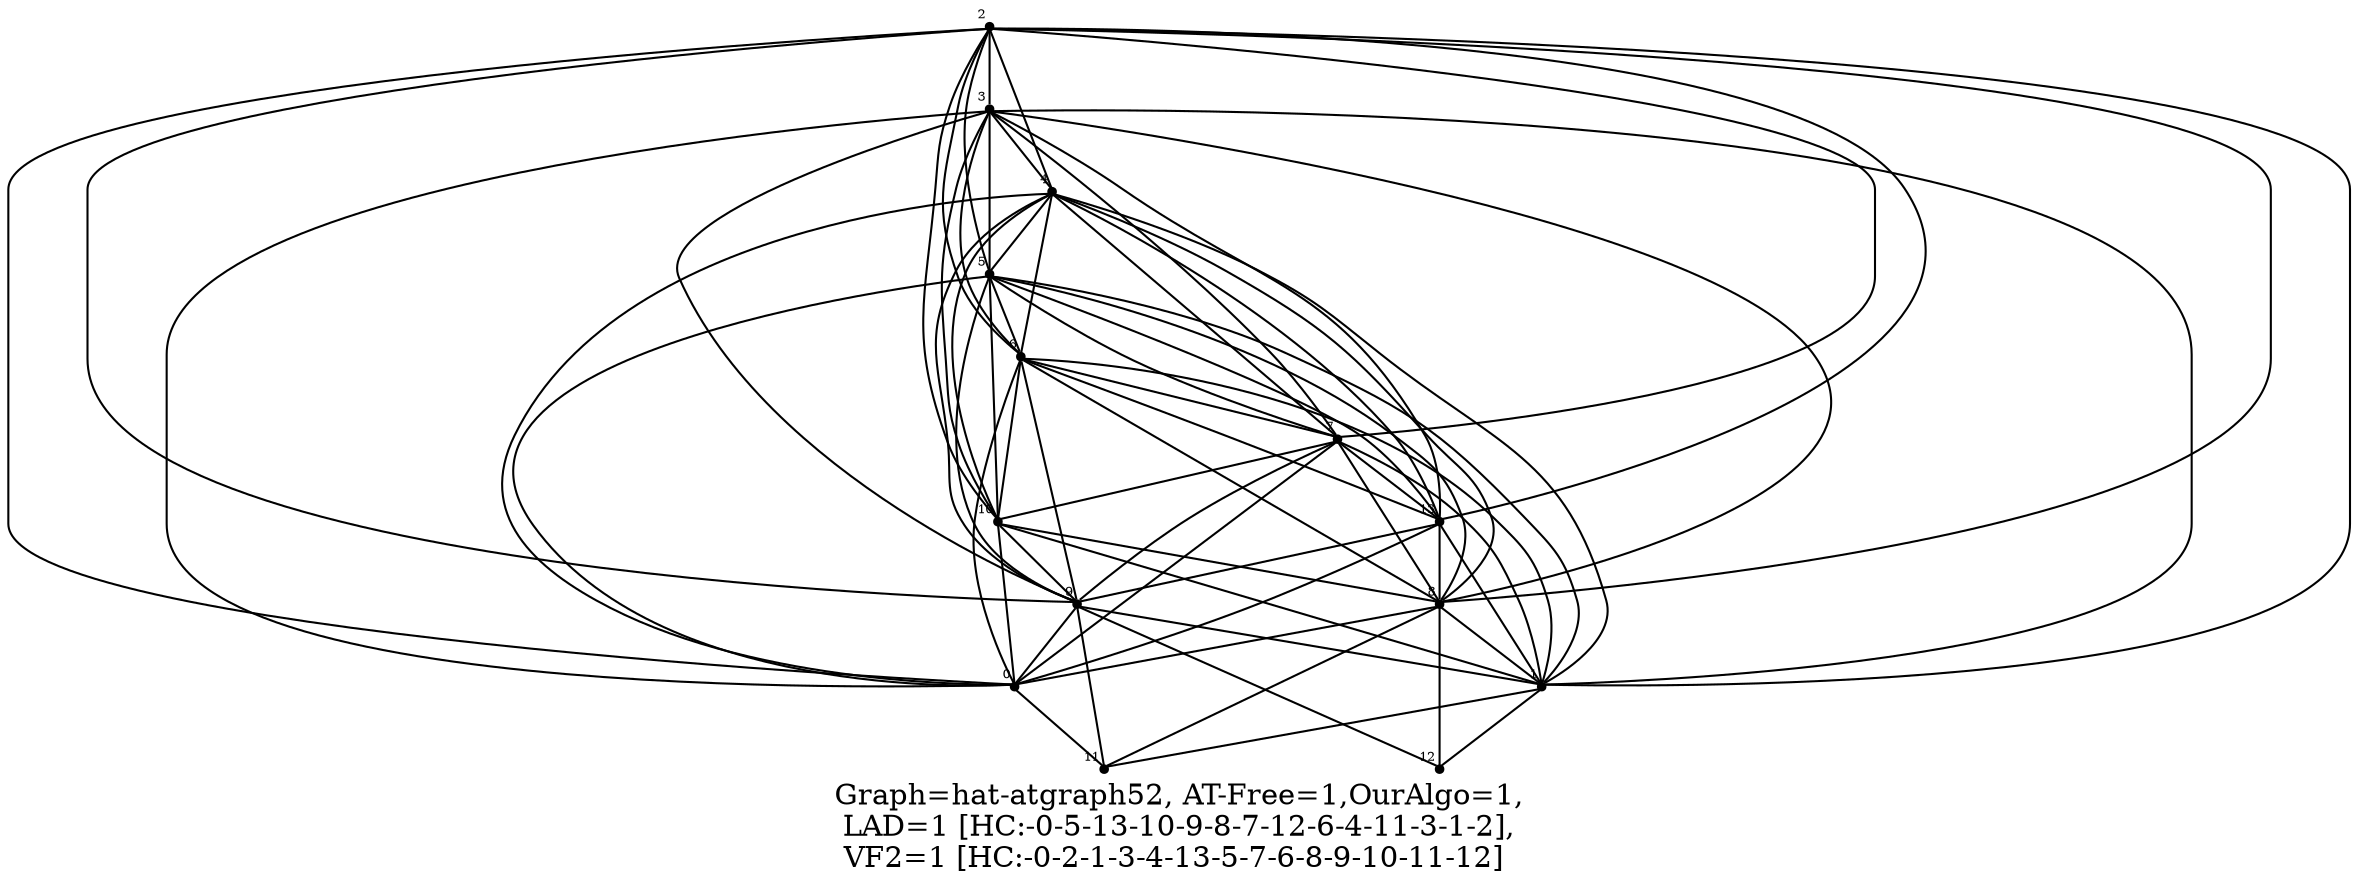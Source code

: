 /* Created by igraph 0.8.0-pre+0200568 */
graph {
  graph [
    label="Graph=hat-atgraph52, AT-Free=1,OurAlgo=1,\nLAD=1 [HC:-0-5-13-10-9-8-7-12-6-4-11-3-1-2],\nVF2=1 [HC:-0-2-1-3-4-13-5-7-6-8-9-10-11-12] "
    labelloc=bottom
  ];
  0 [
    pos="0.000000,3.000000!"
    shape=point
    fontsize=6
    xlabel=12
  ];
  1 [
    pos="-0.100000,4.000000!"
    shape=point
    fontsize=6
    xlabel=11
  ];
  2 [
    pos="1.000000,2.000000!"
    shape=point
    fontsize=6
    xlabel=1
  ];
  3 [
    pos="0.900000,3.000000!"
    shape=point
    fontsize=6
    xlabel=0
  ];
  4 [
    pos="1.000000,4.000000!"
    shape=point
    fontsize=6
    xlabel=9
  ];
  5 [
    pos="0.900000,5.000000!"
    shape=point
    fontsize=6
    xlabel=8
  ];
  6 [
    pos="2.000000,0.000000!"
    shape=point
    fontsize=6
    xlabel=13
  ];
  7 [
    pos="1.900000,1.000000!"
    shape=point
    fontsize=6
    xlabel=10
  ];
  8 [
    pos="2.000000,2.000000!"
    shape=point
    fontsize=6
    xlabel=7
  ];
  9 [
    pos="1.900000,3.000000!"
    shape=point
    fontsize=6
    xlabel=6
  ];
  10 [
    pos="2.000000,4.000000!"
    shape=point
    fontsize=6
    xlabel=5
  ];
  11 [
    pos="1.900000,5.000000!"
    shape=point
    fontsize=6
    xlabel=4
  ];
  12 [
    pos="2.000000,6.000000!"
    shape=point
    fontsize=6
    xlabel=3
  ];
  13 [
    pos="1.900000,7.000000!"
    shape=point
    fontsize=6
    xlabel=2
  ];

  7 -- 3;
  7 -- 2;
  3 -- 1;
  2 -- 1;
  5 -- 0;
  6 -- 5;
  4 -- 0;
  6 -- 4;
  13 -- 3;
  12 -- 3;
  11 -- 3;
  10 -- 3;
  9 -- 3;
  8 -- 3;
  13 -- 2;
  12 -- 2;
  11 -- 2;
  10 -- 2;
  9 -- 2;
  8 -- 2;
  13 -- 12;
  13 -- 11;
  13 -- 5;
  12 -- 10;
  12 -- 9;
  12 -- 5;
  11 -- 8;
  11 -- 5;
  10 -- 9;
  10 -- 5;
  9 -- 8;
  9 -- 5;
  8 -- 5;
  13 -- 4;
  12 -- 4;
  11 -- 4;
  10 -- 4;
  9 -- 4;
  8 -- 4;
  6 -- 3;
  4 -- 3;
  6 -- 2;
  7 -- 5;
  5 -- 2;
  7 -- 4;
  4 -- 2;
  2 -- 0;
  5 -- 3;
  4 -- 1;
  5 -- 1;
  13 -- 6;
  10 -- 6;
  9 -- 6;
  11 -- 6;
  12 -- 6;
  8 -- 6;
  12 -- 7;
  11 -- 7;
  10 -- 7;
  8 -- 7;
  13 -- 7;
  9 -- 7;
  13 -- 8;
  10 -- 8;
  12 -- 8;
  13 -- 9;
  11 -- 10;
  12 -- 11;
  11 -- 9;
  13 -- 10;
}
